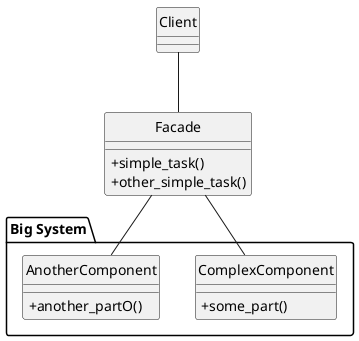 @startuml
'figure 12: The Facade Pattern'
skinparam monochrome true
skinparam handwritten false
skinparam shadowing false
skinparam classAttributeIconSize 0
hide class circle
hide abstract circle

class Client {}

class Facade {
    + simple_task()
    + other_simple_task()
}

package "Big System" {

class ComplexComponent {
    + some_part()
}
class AnotherComponent {
    + another_partO()
}

}

Client -- Facade

Facade -- ComplexComponent
Facade -- AnotherComponent

@enduml
